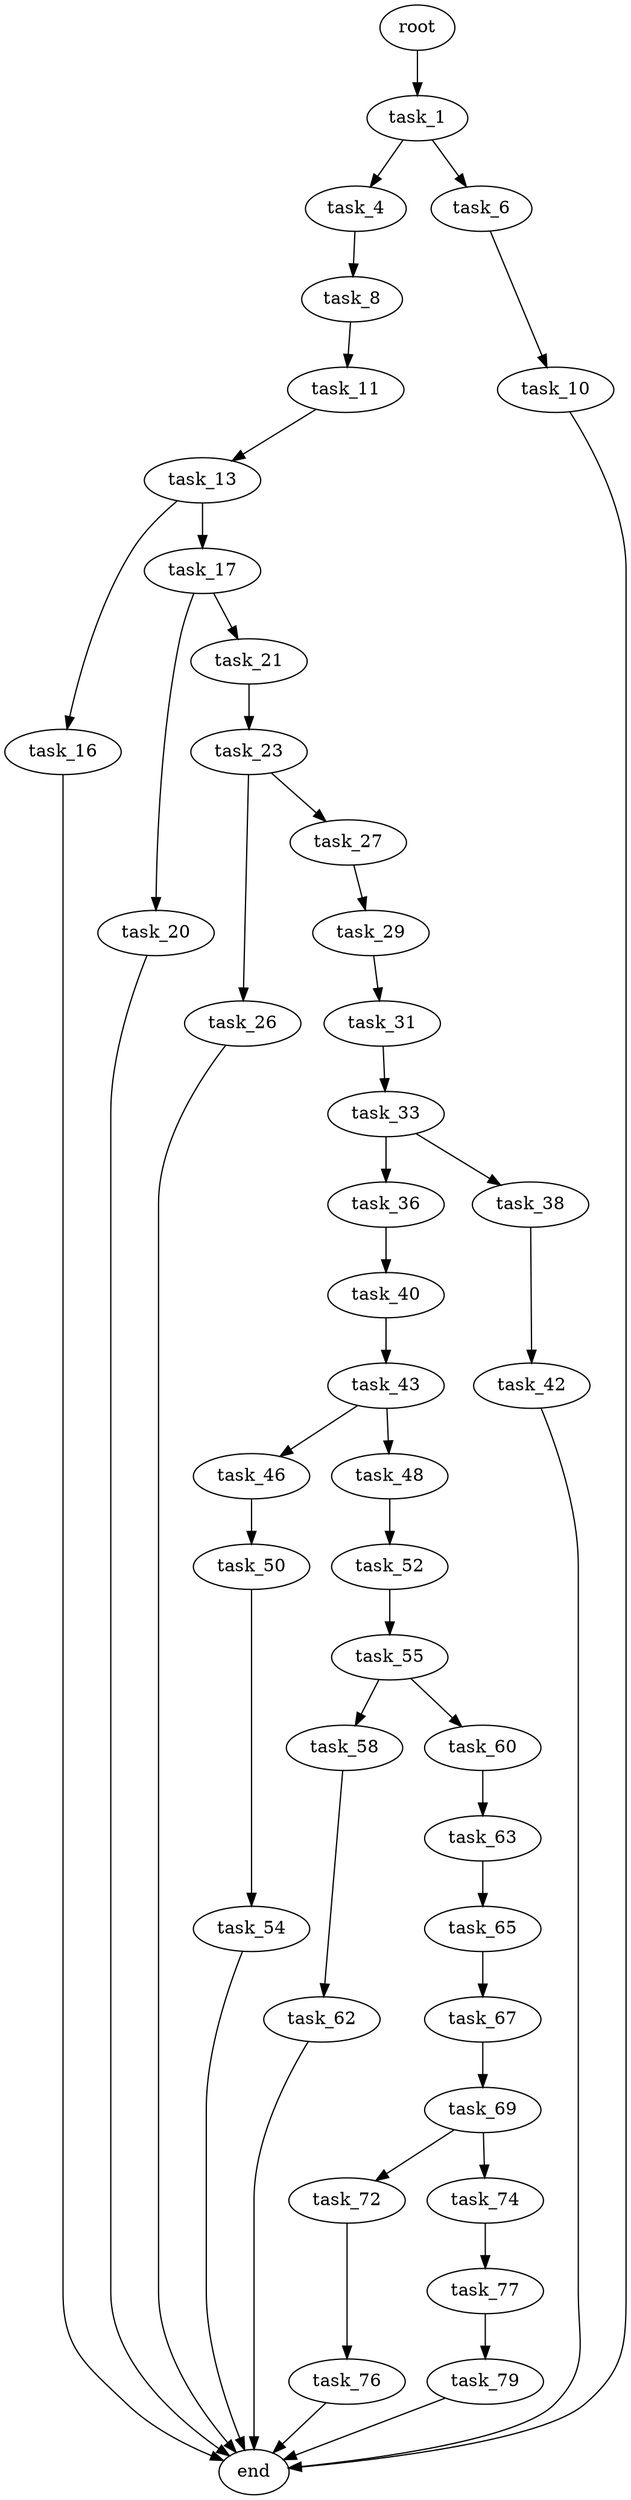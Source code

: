 digraph G {
  root [size="0.000000"];
  task_1 [size="1811160623.000000"];
  task_4 [size="231928233984.000000"];
  task_6 [size="472985415264.000000"];
  task_8 [size="12430649453.000000"];
  task_10 [size="376600659448.000000"];
  task_11 [size="334953569839.000000"];
  end [size="0.000000"];
  task_13 [size="21329133183.000000"];
  task_16 [size="68719476736.000000"];
  task_17 [size="11900325375.000000"];
  task_20 [size="1073741824000.000000"];
  task_21 [size="549755813888.000000"];
  task_23 [size="368293445632.000000"];
  task_26 [size="258983585830.000000"];
  task_27 [size="134217728000.000000"];
  task_29 [size="29769684623.000000"];
  task_31 [size="368293445632.000000"];
  task_33 [size="147153958398.000000"];
  task_36 [size="14871991592.000000"];
  task_38 [size="12562233098.000000"];
  task_40 [size="1073741824000.000000"];
  task_42 [size="32106554274.000000"];
  task_43 [size="16804651724.000000"];
  task_46 [size="231928233984.000000"];
  task_48 [size="723833902.000000"];
  task_50 [size="1311743675425.000000"];
  task_52 [size="313480297188.000000"];
  task_54 [size="58255578637.000000"];
  task_55 [size="787132747596.000000"];
  task_58 [size="586891218911.000000"];
  task_60 [size="73951955612.000000"];
  task_62 [size="939358809495.000000"];
  task_63 [size="782757789696.000000"];
  task_65 [size="100537158847.000000"];
  task_67 [size="134217728000.000000"];
  task_69 [size="663177679278.000000"];
  task_72 [size="1395210524.000000"];
  task_74 [size="68719476736.000000"];
  task_76 [size="108814036921.000000"];
  task_77 [size="22704752957.000000"];
  task_79 [size="780098424998.000000"];

  root -> task_1 [size="1.000000"];
  task_1 -> task_4 [size="33554432.000000"];
  task_1 -> task_6 [size="33554432.000000"];
  task_4 -> task_8 [size="301989888.000000"];
  task_6 -> task_10 [size="838860800.000000"];
  task_8 -> task_11 [size="679477248.000000"];
  task_10 -> end [size="1.000000"];
  task_11 -> task_13 [size="301989888.000000"];
  task_13 -> task_16 [size="411041792.000000"];
  task_13 -> task_17 [size="411041792.000000"];
  task_16 -> end [size="1.000000"];
  task_17 -> task_20 [size="838860800.000000"];
  task_17 -> task_21 [size="838860800.000000"];
  task_20 -> end [size="1.000000"];
  task_21 -> task_23 [size="536870912.000000"];
  task_23 -> task_26 [size="411041792.000000"];
  task_23 -> task_27 [size="411041792.000000"];
  task_26 -> end [size="1.000000"];
  task_27 -> task_29 [size="209715200.000000"];
  task_29 -> task_31 [size="33554432.000000"];
  task_31 -> task_33 [size="411041792.000000"];
  task_33 -> task_36 [size="301989888.000000"];
  task_33 -> task_38 [size="301989888.000000"];
  task_36 -> task_40 [size="411041792.000000"];
  task_38 -> task_42 [size="411041792.000000"];
  task_40 -> task_43 [size="838860800.000000"];
  task_42 -> end [size="1.000000"];
  task_43 -> task_46 [size="679477248.000000"];
  task_43 -> task_48 [size="679477248.000000"];
  task_46 -> task_50 [size="301989888.000000"];
  task_48 -> task_52 [size="75497472.000000"];
  task_50 -> task_54 [size="838860800.000000"];
  task_52 -> task_55 [size="411041792.000000"];
  task_54 -> end [size="1.000000"];
  task_55 -> task_58 [size="536870912.000000"];
  task_55 -> task_60 [size="536870912.000000"];
  task_58 -> task_62 [size="411041792.000000"];
  task_60 -> task_63 [size="301989888.000000"];
  task_62 -> end [size="1.000000"];
  task_63 -> task_65 [size="679477248.000000"];
  task_65 -> task_67 [size="301989888.000000"];
  task_67 -> task_69 [size="209715200.000000"];
  task_69 -> task_72 [size="411041792.000000"];
  task_69 -> task_74 [size="411041792.000000"];
  task_72 -> task_76 [size="33554432.000000"];
  task_74 -> task_77 [size="134217728.000000"];
  task_76 -> end [size="1.000000"];
  task_77 -> task_79 [size="679477248.000000"];
  task_79 -> end [size="1.000000"];
}
